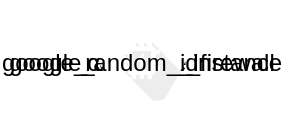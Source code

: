 <?xml version="1.0" encoding="UTF-8"?>
<mxGraphModel>
    <root>
        <mxCell id="0"/>
        <mxCell id="1" parent="0"/>
        <mxCell id="2" value="google_compute_firewall" style="shape=mxgraph.gcp2.hexIcon;prIcon=gpu" vertex="1" parent="1">
            <mxGeometry x="260" y="260" width="66" height="58.5" as="geometry"/>
        </mxCell>
        <mxCell id="3" value="google_compute_instance" style="shape=mxgraph.gcp2.hexIcon;prIcon=gpu" vertex="1" parent="1">
            <mxGeometry x="260" y="260" width="66" height="58.5" as="geometry"/>
        </mxCell>
        <mxCell id="4" value="random_id" style="shape=mxgraph.gcp2.hexIcon;prIcon=gpu" vertex="1" parent="1">
            <mxGeometry x="260" y="260" width="66" height="58.5" as="geometry"/>
        </mxCell>
    </root>
</mxGraphModel>
